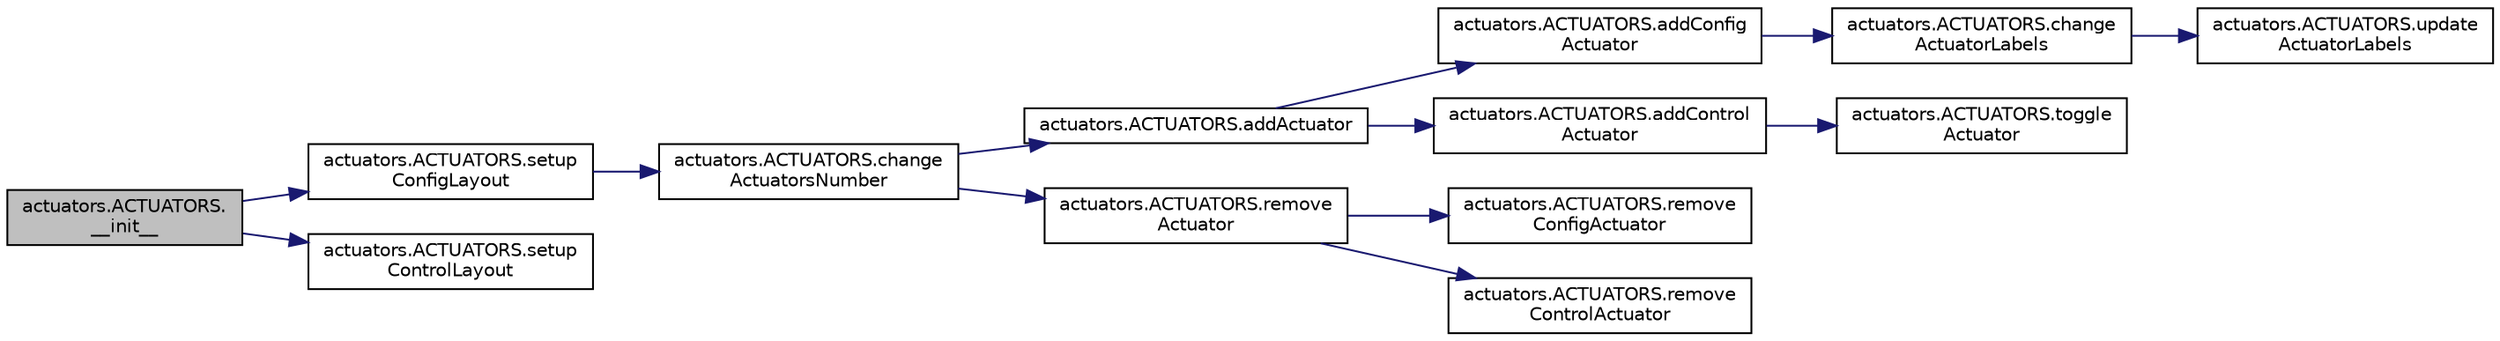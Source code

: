digraph "actuators.ACTUATORS.__init__"
{
 // LATEX_PDF_SIZE
  edge [fontname="Helvetica",fontsize="10",labelfontname="Helvetica",labelfontsize="10"];
  node [fontname="Helvetica",fontsize="10",shape=record];
  rankdir="LR";
  Node1 [label="actuators.ACTUATORS.\l__init__",height=0.2,width=0.4,color="black", fillcolor="grey75", style="filled", fontcolor="black",tooltip=" "];
  Node1 -> Node2 [color="midnightblue",fontsize="10",style="solid",fontname="Helvetica"];
  Node2 [label="actuators.ACTUATORS.setup\lConfigLayout",height=0.2,width=0.4,color="black", fillcolor="white", style="filled",URL="$classactuators_1_1_a_c_t_u_a_t_o_r_s.html#a95c6ca7f98d26a901de6c7df0febfd5a",tooltip="CONFIGURATION TAB ###."];
  Node2 -> Node3 [color="midnightblue",fontsize="10",style="solid",fontname="Helvetica"];
  Node3 [label="actuators.ACTUATORS.change\lActuatorsNumber",height=0.2,width=0.4,color="black", fillcolor="white", style="filled",URL="$classactuators_1_1_a_c_t_u_a_t_o_r_s.html#a93e9c0592b5c3f82ea4bba48e0307454",tooltip=" "];
  Node3 -> Node4 [color="midnightblue",fontsize="10",style="solid",fontname="Helvetica"];
  Node4 [label="actuators.ACTUATORS.addActuator",height=0.2,width=0.4,color="black", fillcolor="white", style="filled",URL="$classactuators_1_1_a_c_t_u_a_t_o_r_s.html#aad2326e280d94f08efb621be4a7c59e7",tooltip=" "];
  Node4 -> Node5 [color="midnightblue",fontsize="10",style="solid",fontname="Helvetica"];
  Node5 [label="actuators.ACTUATORS.addConfig\lActuator",height=0.2,width=0.4,color="black", fillcolor="white", style="filled",URL="$classactuators_1_1_a_c_t_u_a_t_o_r_s.html#afc3b8b1569ee761a8b9ef7d41e500731",tooltip=" "];
  Node5 -> Node6 [color="midnightblue",fontsize="10",style="solid",fontname="Helvetica"];
  Node6 [label="actuators.ACTUATORS.change\lActuatorLabels",height=0.2,width=0.4,color="black", fillcolor="white", style="filled",URL="$classactuators_1_1_a_c_t_u_a_t_o_r_s.html#a450d52e2b71623fee4a0c3b598dd7fac",tooltip=" "];
  Node6 -> Node7 [color="midnightblue",fontsize="10",style="solid",fontname="Helvetica"];
  Node7 [label="actuators.ACTUATORS.update\lActuatorLabels",height=0.2,width=0.4,color="black", fillcolor="white", style="filled",URL="$classactuators_1_1_a_c_t_u_a_t_o_r_s.html#a78e778cbdbe1140349ce54b8a887d527",tooltip=" "];
  Node4 -> Node8 [color="midnightblue",fontsize="10",style="solid",fontname="Helvetica"];
  Node8 [label="actuators.ACTUATORS.addControl\lActuator",height=0.2,width=0.4,color="black", fillcolor="white", style="filled",URL="$classactuators_1_1_a_c_t_u_a_t_o_r_s.html#aa13756ec8a27ef6c8a29409d4881d510",tooltip=" "];
  Node8 -> Node9 [color="midnightblue",fontsize="10",style="solid",fontname="Helvetica"];
  Node9 [label="actuators.ACTUATORS.toggle\lActuator",height=0.2,width=0.4,color="black", fillcolor="white", style="filled",URL="$classactuators_1_1_a_c_t_u_a_t_o_r_s.html#a3750e9ed92af0b485bb2c15486951c0d",tooltip=" "];
  Node3 -> Node10 [color="midnightblue",fontsize="10",style="solid",fontname="Helvetica"];
  Node10 [label="actuators.ACTUATORS.remove\lActuator",height=0.2,width=0.4,color="black", fillcolor="white", style="filled",URL="$classactuators_1_1_a_c_t_u_a_t_o_r_s.html#ae906f937acf1feae47a99c37da36be9d",tooltip=" "];
  Node10 -> Node11 [color="midnightblue",fontsize="10",style="solid",fontname="Helvetica"];
  Node11 [label="actuators.ACTUATORS.remove\lConfigActuator",height=0.2,width=0.4,color="black", fillcolor="white", style="filled",URL="$classactuators_1_1_a_c_t_u_a_t_o_r_s.html#a1c12afd7d9d531eb748b1e17f90229a8",tooltip=" "];
  Node10 -> Node12 [color="midnightblue",fontsize="10",style="solid",fontname="Helvetica"];
  Node12 [label="actuators.ACTUATORS.remove\lControlActuator",height=0.2,width=0.4,color="black", fillcolor="white", style="filled",URL="$classactuators_1_1_a_c_t_u_a_t_o_r_s.html#aad1c13b1ef02f97858dda75c5a00ba39",tooltip=" "];
  Node1 -> Node13 [color="midnightblue",fontsize="10",style="solid",fontname="Helvetica"];
  Node13 [label="actuators.ACTUATORS.setup\lControlLayout",height=0.2,width=0.4,color="black", fillcolor="white", style="filled",URL="$classactuators_1_1_a_c_t_u_a_t_o_r_s.html#a9d73c1ed8fde6fbd358edd3634d9c921",tooltip="CONTROL PANEL TAB ###."];
}
